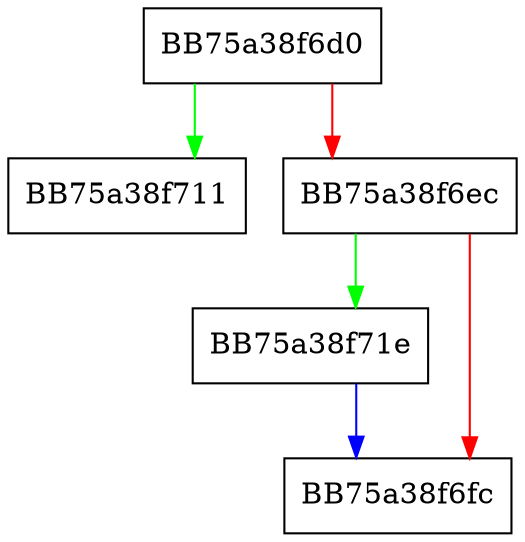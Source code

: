 digraph _Clear_and_reserve_geometric {
  node [shape="box"];
  graph [splines=ortho];
  BB75a38f6d0 -> BB75a38f711 [color="green"];
  BB75a38f6d0 -> BB75a38f6ec [color="red"];
  BB75a38f6ec -> BB75a38f71e [color="green"];
  BB75a38f6ec -> BB75a38f6fc [color="red"];
  BB75a38f71e -> BB75a38f6fc [color="blue"];
}